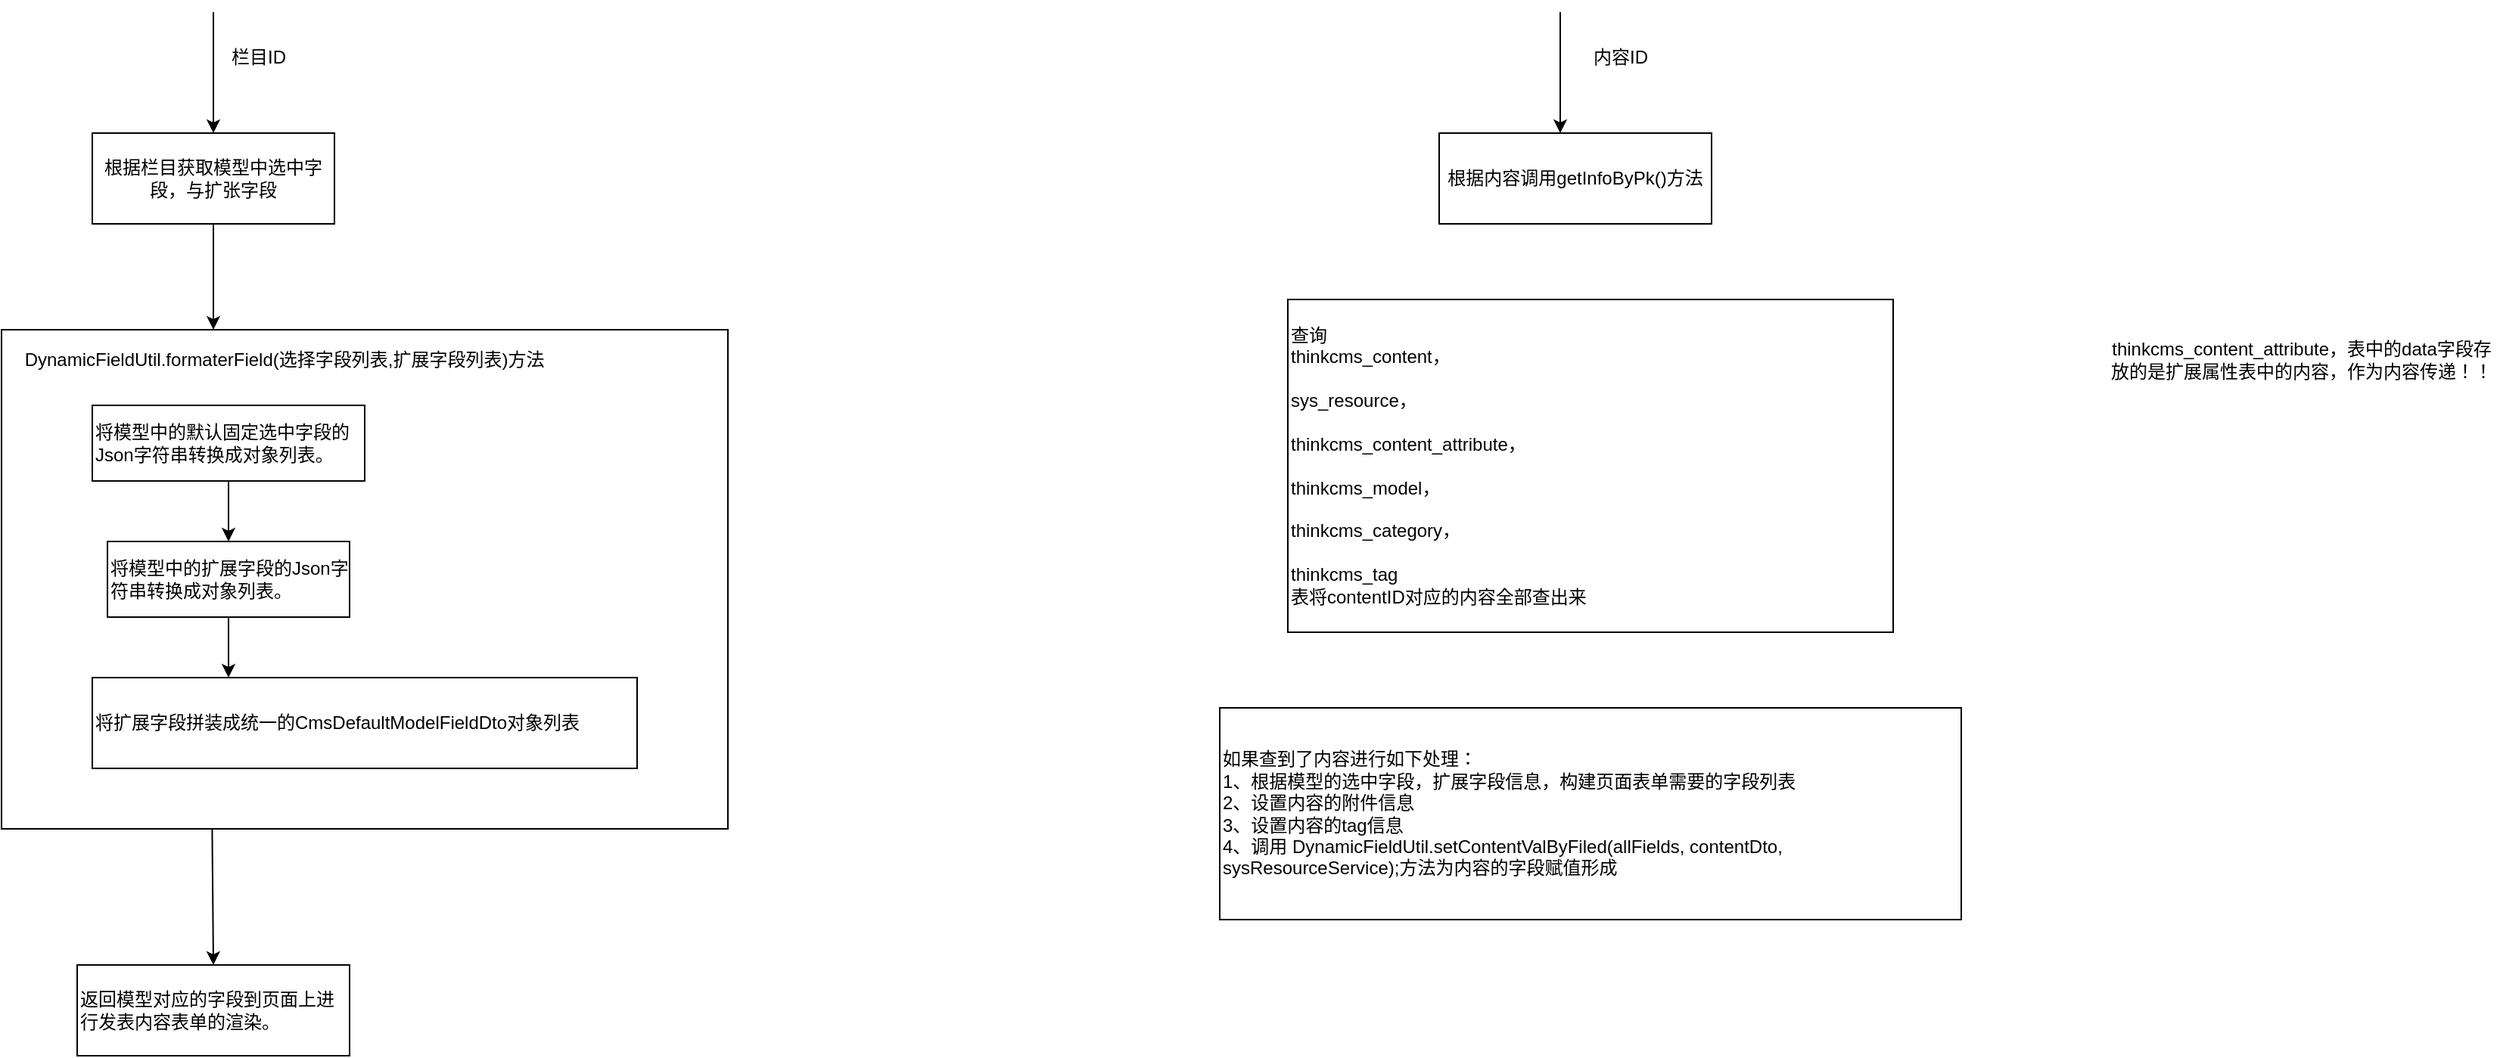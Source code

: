 <mxfile version="14.4.2" type="github">
  <diagram id="rRmc_TJHx7PVIxZmjCX5" name="Page-1">
    <mxGraphModel dx="1422" dy="794" grid="1" gridSize="10" guides="1" tooltips="1" connect="1" arrows="1" fold="1" page="1" pageScale="1" pageWidth="827" pageHeight="1169" math="0" shadow="0">
      <root>
        <mxCell id="0" />
        <mxCell id="1" parent="0" />
        <mxCell id="TwkmxsGoG7HCM9egExcq-1" value="根据栏目获取模型中选中字段，与扩张字段&lt;br&gt;" style="rounded=0;whiteSpace=wrap;html=1;" vertex="1" parent="1">
          <mxGeometry x="120" y="180" width="160" height="60" as="geometry" />
        </mxCell>
        <mxCell id="TwkmxsGoG7HCM9egExcq-2" value="栏目ID" style="text;html=1;strokeColor=none;fillColor=none;align=center;verticalAlign=middle;whiteSpace=wrap;rounded=0;" vertex="1" parent="1">
          <mxGeometry x="210" y="120" width="40" height="20" as="geometry" />
        </mxCell>
        <mxCell id="TwkmxsGoG7HCM9egExcq-3" value="" style="endArrow=classic;html=1;entryX=0.5;entryY=0;entryDx=0;entryDy=0;" edge="1" parent="1" target="TwkmxsGoG7HCM9egExcq-1">
          <mxGeometry width="50" height="50" relative="1" as="geometry">
            <mxPoint x="200" y="100" as="sourcePoint" />
            <mxPoint x="220" y="50" as="targetPoint" />
          </mxGeometry>
        </mxCell>
        <mxCell id="TwkmxsGoG7HCM9egExcq-4" value="" style="rounded=0;whiteSpace=wrap;html=1;" vertex="1" parent="1">
          <mxGeometry x="60" y="310" width="480" height="330" as="geometry" />
        </mxCell>
        <mxCell id="TwkmxsGoG7HCM9egExcq-5" value="&amp;nbsp;DynamicFieldUtil.formaterField(选择字段列表,扩展字段列表)方法" style="text;html=1;strokeColor=none;fillColor=none;align=left;verticalAlign=middle;whiteSpace=wrap;rounded=0;" vertex="1" parent="1">
          <mxGeometry x="70" y="320" width="380" height="20" as="geometry" />
        </mxCell>
        <mxCell id="TwkmxsGoG7HCM9egExcq-6" value="" style="endArrow=classic;html=1;exitX=0.5;exitY=1;exitDx=0;exitDy=0;" edge="1" parent="1" source="TwkmxsGoG7HCM9egExcq-1">
          <mxGeometry width="50" height="50" relative="1" as="geometry">
            <mxPoint x="230" y="290" as="sourcePoint" />
            <mxPoint x="200" y="310" as="targetPoint" />
          </mxGeometry>
        </mxCell>
        <mxCell id="TwkmxsGoG7HCM9egExcq-7" value="将模型中的默认固定选中字段的Json字符串转换成对象列表。" style="rounded=0;whiteSpace=wrap;html=1;align=left;" vertex="1" parent="1">
          <mxGeometry x="120" y="360" width="180" height="50" as="geometry" />
        </mxCell>
        <mxCell id="TwkmxsGoG7HCM9egExcq-8" value="将模型中的扩展字段的Json字符串转换成对象列表。" style="rounded=0;whiteSpace=wrap;html=1;align=left;" vertex="1" parent="1">
          <mxGeometry x="130" y="450" width="160" height="50" as="geometry" />
        </mxCell>
        <mxCell id="TwkmxsGoG7HCM9egExcq-9" value="将扩展字段拼装成统一的CmsDefaultModelFieldDto对象列表" style="rounded=0;whiteSpace=wrap;html=1;align=left;" vertex="1" parent="1">
          <mxGeometry x="120" y="540" width="360" height="60" as="geometry" />
        </mxCell>
        <mxCell id="TwkmxsGoG7HCM9egExcq-10" value="返回模型对应的字段到页面上进行发表内容表单的渲染。" style="rounded=0;whiteSpace=wrap;html=1;align=left;" vertex="1" parent="1">
          <mxGeometry x="110" y="730" width="180" height="60" as="geometry" />
        </mxCell>
        <mxCell id="TwkmxsGoG7HCM9egExcq-11" value="" style="endArrow=classic;html=1;exitX=0.29;exitY=1;exitDx=0;exitDy=0;exitPerimeter=0;entryX=0.5;entryY=0;entryDx=0;entryDy=0;" edge="1" parent="1" source="TwkmxsGoG7HCM9egExcq-4" target="TwkmxsGoG7HCM9egExcq-10">
          <mxGeometry width="50" height="50" relative="1" as="geometry">
            <mxPoint x="200" y="690" as="sourcePoint" />
            <mxPoint x="203" y="740" as="targetPoint" />
          </mxGeometry>
        </mxCell>
        <mxCell id="TwkmxsGoG7HCM9egExcq-12" value="" style="endArrow=classic;html=1;exitX=0.5;exitY=1;exitDx=0;exitDy=0;entryX=0.5;entryY=0;entryDx=0;entryDy=0;" edge="1" parent="1" source="TwkmxsGoG7HCM9egExcq-7" target="TwkmxsGoG7HCM9egExcq-8">
          <mxGeometry width="50" height="50" relative="1" as="geometry">
            <mxPoint x="190" y="440" as="sourcePoint" />
            <mxPoint x="240" y="390" as="targetPoint" />
          </mxGeometry>
        </mxCell>
        <mxCell id="TwkmxsGoG7HCM9egExcq-13" value="" style="endArrow=classic;html=1;exitX=0.5;exitY=1;exitDx=0;exitDy=0;entryX=0.25;entryY=0;entryDx=0;entryDy=0;" edge="1" parent="1" source="TwkmxsGoG7HCM9egExcq-8" target="TwkmxsGoG7HCM9egExcq-9">
          <mxGeometry width="50" height="50" relative="1" as="geometry">
            <mxPoint x="210" y="550" as="sourcePoint" />
            <mxPoint x="260" y="500" as="targetPoint" />
          </mxGeometry>
        </mxCell>
        <mxCell id="TwkmxsGoG7HCM9egExcq-14" value="内容ID" style="text;html=1;strokeColor=none;fillColor=none;align=center;verticalAlign=middle;whiteSpace=wrap;rounded=0;" vertex="1" parent="1">
          <mxGeometry x="1110" y="120" width="40" height="20" as="geometry" />
        </mxCell>
        <mxCell id="TwkmxsGoG7HCM9egExcq-15" value="" style="endArrow=classic;html=1;" edge="1" parent="1">
          <mxGeometry width="50" height="50" relative="1" as="geometry">
            <mxPoint x="1090" y="100" as="sourcePoint" />
            <mxPoint x="1090" y="180" as="targetPoint" />
          </mxGeometry>
        </mxCell>
        <mxCell id="TwkmxsGoG7HCM9egExcq-16" value="根据内容调用getInfoByPk()方法" style="rounded=0;whiteSpace=wrap;html=1;" vertex="1" parent="1">
          <mxGeometry x="1010" y="180" width="180" height="60" as="geometry" />
        </mxCell>
        <mxCell id="TwkmxsGoG7HCM9egExcq-17" value="查询&lt;br&gt;&lt;span&gt;thinkcms_content，&lt;/span&gt;&lt;div&gt;&lt;br&gt;&lt;/div&gt;&lt;div&gt;sys_resource，&lt;/div&gt;&lt;div&gt;&lt;br&gt;&lt;/div&gt;&lt;div&gt;thinkcms_content_attribute，&lt;/div&gt;&lt;div&gt;&lt;br&gt;&lt;/div&gt;&lt;div&gt;thinkcms_model，&lt;/div&gt;&lt;div&gt;&lt;br&gt;&lt;/div&gt;&lt;div&gt;thinkcms_category，&lt;/div&gt;&lt;div&gt;&lt;br&gt;&lt;/div&gt;&lt;div&gt;thinkcms_tag&lt;/div&gt;&lt;div&gt;表将contentID对应的内容全部查出来&lt;/div&gt;" style="rounded=0;whiteSpace=wrap;html=1;align=left;" vertex="1" parent="1">
          <mxGeometry x="910" y="290" width="400" height="220" as="geometry" />
        </mxCell>
        <mxCell id="TwkmxsGoG7HCM9egExcq-18" value="如果查到了内容进行如下处理：&lt;br&gt;1、根据模型的选中字段，扩展字段信息，构建页面表单需要的字段列表&lt;br&gt;2、设置内容的附件信息&lt;br&gt;3、设置内容的tag信息&lt;br&gt;4、调用&amp;nbsp;DynamicFieldUtil.setContentValByFiled(allFields, contentDto, sysResourceService);方法为内容的字段赋值形成" style="rounded=0;whiteSpace=wrap;html=1;align=left;" vertex="1" parent="1">
          <mxGeometry x="865" y="560" width="490" height="140" as="geometry" />
        </mxCell>
        <mxCell id="TwkmxsGoG7HCM9egExcq-19" value="&lt;span style=&quot;text-align: left&quot;&gt;thinkcms_content_attribute，表中的data字段存放的是扩展属性表中的内容，作为内容传递！！&lt;/span&gt;" style="text;html=1;strokeColor=none;fillColor=none;align=center;verticalAlign=middle;whiteSpace=wrap;rounded=0;" vertex="1" parent="1">
          <mxGeometry x="1450" y="290" width="260" height="80" as="geometry" />
        </mxCell>
      </root>
    </mxGraphModel>
  </diagram>
</mxfile>
